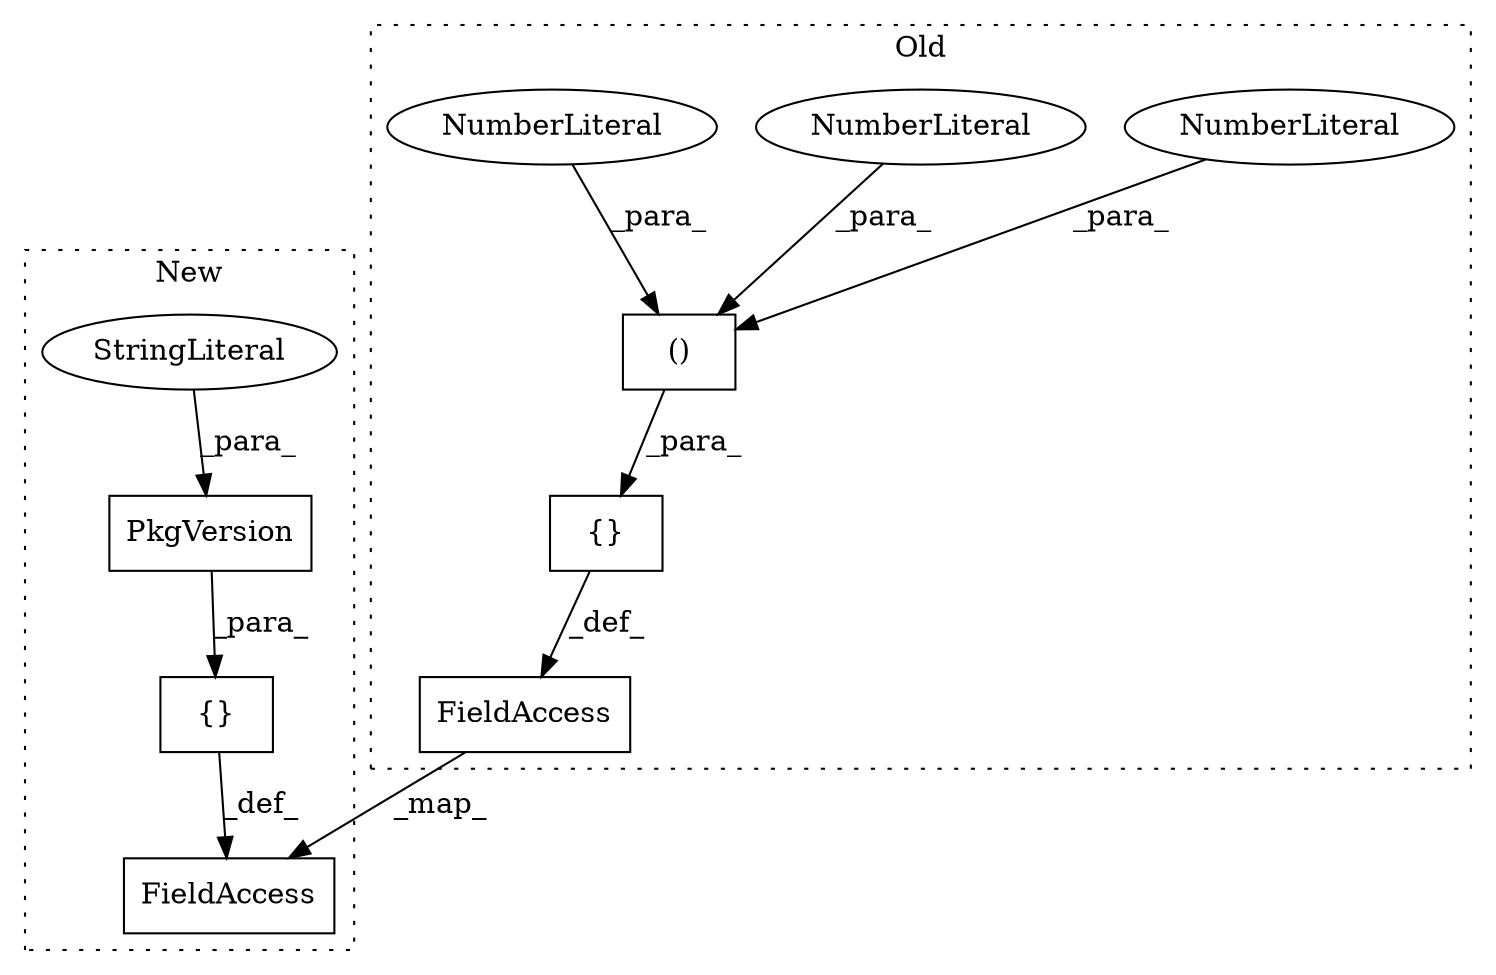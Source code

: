 digraph G {
subgraph cluster0 {
1 [label="()" a="106" s="3152" l="29" shape="box"];
3 [label="NumberLiteral" a="34" s="3166" l="1" shape="ellipse"];
5 [label="{}" a="4" s="3142,3181" l="10,2" shape="box"];
6 [label="NumberLiteral" a="34" s="3152" l="1" shape="ellipse"];
7 [label="NumberLiteral" a="34" s="3180" l="1" shape="ellipse"];
10 [label="FieldAccess" a="22" s="3099" l="25" shape="box"];
label = "Old";
style="dotted";
}
subgraph cluster1 {
2 [label="PkgVersion" a="32" s="3084,3102" l="11,1" shape="box"];
4 [label="{}" a="4" s="3083,3103" l="1,1" shape="box"];
8 [label="StringLiteral" a="45" s="3095" l="7" shape="ellipse"];
9 [label="FieldAccess" a="22" s="3040" l="25" shape="box"];
label = "New";
style="dotted";
}
1 -> 5 [label="_para_"];
2 -> 4 [label="_para_"];
3 -> 1 [label="_para_"];
4 -> 9 [label="_def_"];
5 -> 10 [label="_def_"];
6 -> 1 [label="_para_"];
7 -> 1 [label="_para_"];
8 -> 2 [label="_para_"];
10 -> 9 [label="_map_"];
}